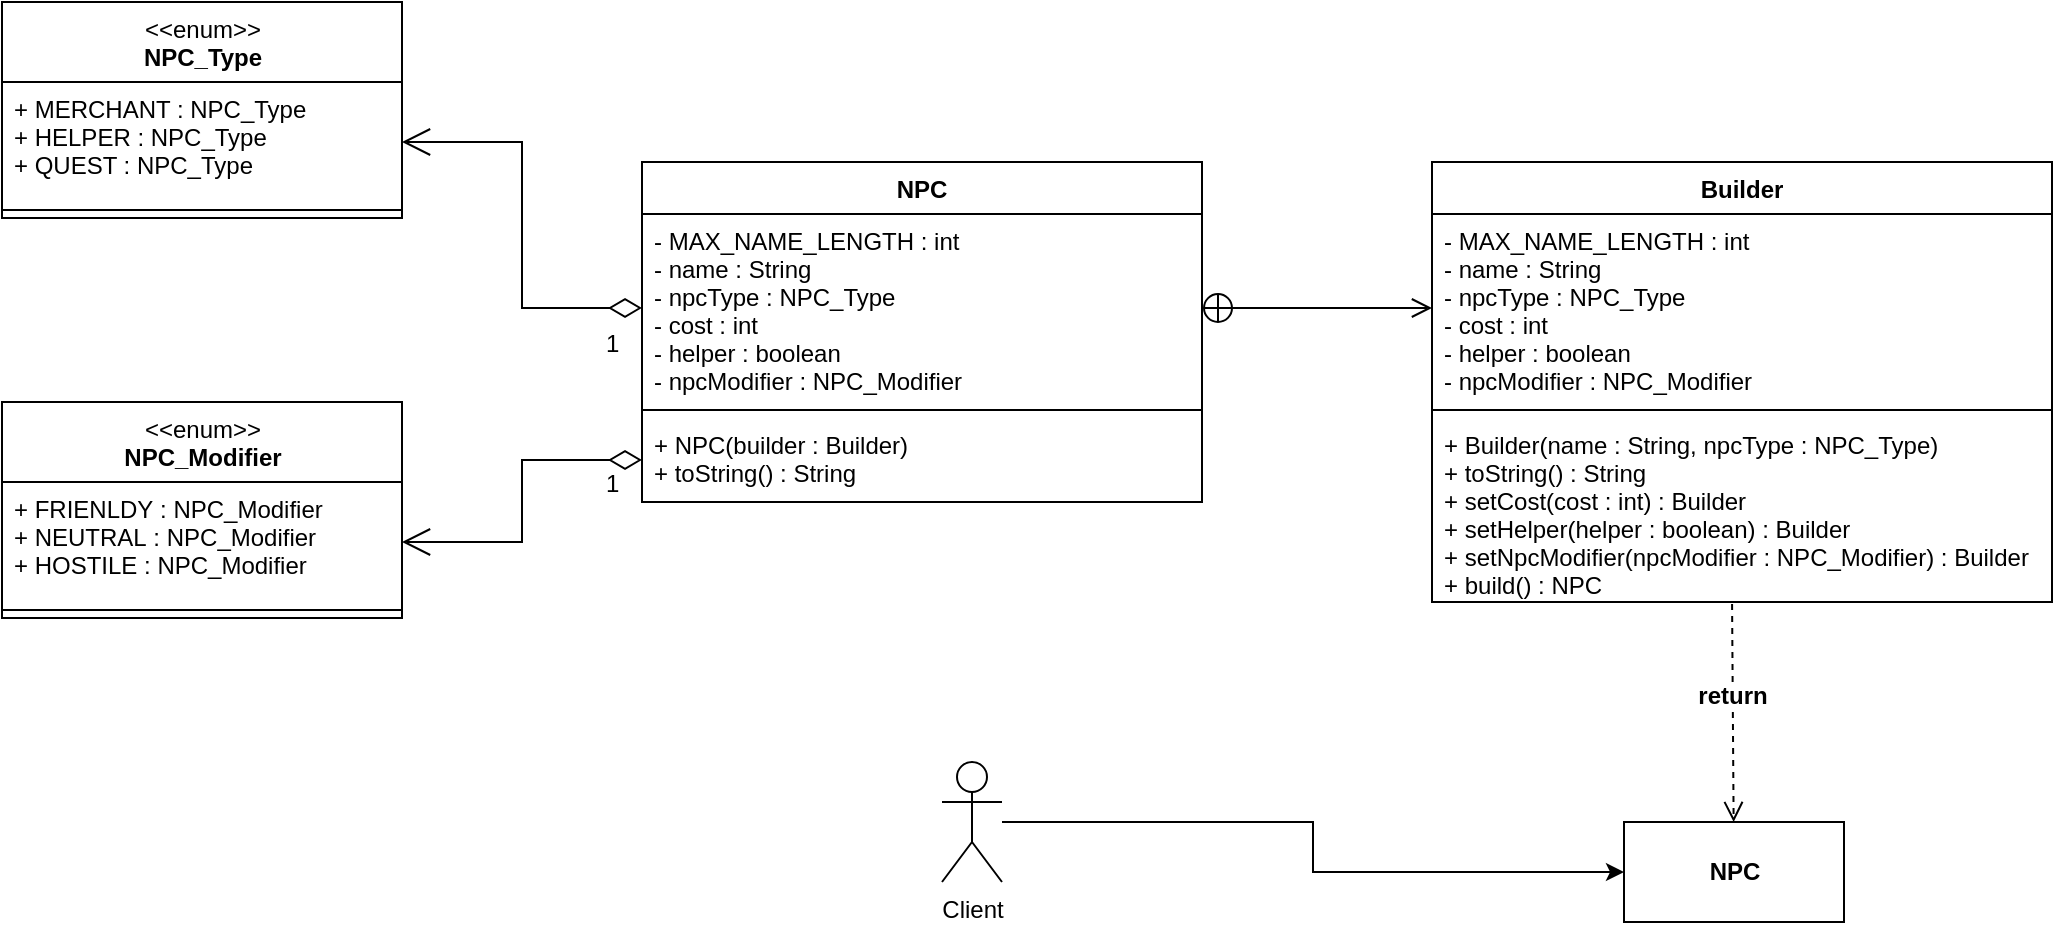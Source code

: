 <mxfile version="20.2.7" type="github">
  <diagram id="C5RBs43oDa-KdzZeNtuy" name="Page-1">
    <mxGraphModel dx="1422" dy="705" grid="1" gridSize="10" guides="1" tooltips="1" connect="1" arrows="1" fold="1" page="1" pageScale="1" pageWidth="1169" pageHeight="1654" math="0" shadow="0">
      <root>
        <mxCell id="WIyWlLk6GJQsqaUBKTNV-0" />
        <mxCell id="WIyWlLk6GJQsqaUBKTNV-1" parent="WIyWlLk6GJQsqaUBKTNV-0" />
        <mxCell id="kcyVbWiBj3wH5_LdSBAH-0" value="NPC" style="swimlane;fontStyle=1;align=center;verticalAlign=top;childLayout=stackLayout;horizontal=1;startSize=26;horizontalStack=0;resizeParent=1;resizeParentMax=0;resizeLast=0;collapsible=1;marginBottom=0;" parent="WIyWlLk6GJQsqaUBKTNV-1" vertex="1">
          <mxGeometry x="360" y="200" width="280" height="170" as="geometry" />
        </mxCell>
        <mxCell id="kcyVbWiBj3wH5_LdSBAH-1" value="- MAX_NAME_LENGTH : int&#xa;- name : String&#xa;- npcType : NPC_Type&#xa;- cost : int&#xa;- helper : boolean&#xa;- npcModifier : NPC_Modifier " style="text;strokeColor=none;fillColor=none;align=left;verticalAlign=top;spacingLeft=4;spacingRight=4;overflow=hidden;rotatable=0;points=[[0,0.5],[1,0.5]];portConstraint=eastwest;" parent="kcyVbWiBj3wH5_LdSBAH-0" vertex="1">
          <mxGeometry y="26" width="280" height="94" as="geometry" />
        </mxCell>
        <mxCell id="kcyVbWiBj3wH5_LdSBAH-2" value="" style="line;strokeWidth=1;fillColor=none;align=left;verticalAlign=middle;spacingTop=-1;spacingLeft=3;spacingRight=3;rotatable=0;labelPosition=right;points=[];portConstraint=eastwest;" parent="kcyVbWiBj3wH5_LdSBAH-0" vertex="1">
          <mxGeometry y="120" width="280" height="8" as="geometry" />
        </mxCell>
        <mxCell id="kcyVbWiBj3wH5_LdSBAH-3" value="+ NPC(builder : Builder)&#xa;+ toString() : String" style="text;strokeColor=none;fillColor=none;align=left;verticalAlign=top;spacingLeft=4;spacingRight=4;overflow=hidden;rotatable=0;points=[[0,0.5],[1,0.5]];portConstraint=eastwest;" parent="kcyVbWiBj3wH5_LdSBAH-0" vertex="1">
          <mxGeometry y="128" width="280" height="42" as="geometry" />
        </mxCell>
        <mxCell id="kcyVbWiBj3wH5_LdSBAH-4" value="Builder" style="swimlane;fontStyle=1;align=center;verticalAlign=top;childLayout=stackLayout;horizontal=1;startSize=26;horizontalStack=0;resizeParent=1;resizeParentMax=0;resizeLast=0;collapsible=1;marginBottom=0;" parent="WIyWlLk6GJQsqaUBKTNV-1" vertex="1">
          <mxGeometry x="755" y="200" width="310" height="220" as="geometry" />
        </mxCell>
        <mxCell id="kcyVbWiBj3wH5_LdSBAH-5" value="- MAX_NAME_LENGTH : int&#xa;- name : String&#xa;- npcType : NPC_Type&#xa;- cost : int&#xa;- helper : boolean&#xa;- npcModifier : NPC_Modifier " style="text;strokeColor=none;fillColor=none;align=left;verticalAlign=top;spacingLeft=4;spacingRight=4;overflow=hidden;rotatable=0;points=[[0,0.5],[1,0.5]];portConstraint=eastwest;" parent="kcyVbWiBj3wH5_LdSBAH-4" vertex="1">
          <mxGeometry y="26" width="310" height="94" as="geometry" />
        </mxCell>
        <mxCell id="kcyVbWiBj3wH5_LdSBAH-6" value="" style="line;strokeWidth=1;fillColor=none;align=left;verticalAlign=middle;spacingTop=-1;spacingLeft=3;spacingRight=3;rotatable=0;labelPosition=right;points=[];portConstraint=eastwest;" parent="kcyVbWiBj3wH5_LdSBAH-4" vertex="1">
          <mxGeometry y="120" width="310" height="8" as="geometry" />
        </mxCell>
        <mxCell id="kcyVbWiBj3wH5_LdSBAH-7" value="+ Builder(name : String, npcType : NPC_Type)&#xa;+ toString() : String&#xa;+ setCost(cost : int) : Builder&#xa;+ setHelper(helper : boolean) : Builder&#xa;+ setNpcModifier(npcModifier : NPC_Modifier) : Builder&#xa;+ build() : NPC" style="text;strokeColor=none;fillColor=none;align=left;verticalAlign=top;spacingLeft=4;spacingRight=4;overflow=hidden;rotatable=0;points=[[0,0.5],[1,0.5]];portConstraint=eastwest;" parent="kcyVbWiBj3wH5_LdSBAH-4" vertex="1">
          <mxGeometry y="128" width="310" height="92" as="geometry" />
        </mxCell>
        <mxCell id="kcyVbWiBj3wH5_LdSBAH-8" value="" style="endArrow=open;startArrow=circlePlus;endFill=0;startFill=0;endSize=8;html=1;rounded=0;exitX=1;exitY=0.5;exitDx=0;exitDy=0;entryX=0;entryY=0.5;entryDx=0;entryDy=0;" parent="WIyWlLk6GJQsqaUBKTNV-1" source="kcyVbWiBj3wH5_LdSBAH-1" target="kcyVbWiBj3wH5_LdSBAH-5" edge="1">
          <mxGeometry width="160" relative="1" as="geometry">
            <mxPoint x="505" y="560" as="sourcePoint" />
            <mxPoint x="665" y="560" as="targetPoint" />
          </mxGeometry>
        </mxCell>
        <mxCell id="kcyVbWiBj3wH5_LdSBAH-11" value="return" style="html=1;verticalAlign=bottom;endArrow=open;dashed=1;endSize=8;rounded=0;exitX=0.484;exitY=1.011;exitDx=0;exitDy=0;exitPerimeter=0;fontSize=12;fontStyle=1" parent="WIyWlLk6GJQsqaUBKTNV-1" source="kcyVbWiBj3wH5_LdSBAH-7" target="kcyVbWiBj3wH5_LdSBAH-12" edge="1">
          <mxGeometry x="0.009" relative="1" as="geometry">
            <mxPoint x="795" y="500" as="sourcePoint" />
            <mxPoint x="905" y="610" as="targetPoint" />
            <Array as="points" />
            <mxPoint as="offset" />
          </mxGeometry>
        </mxCell>
        <mxCell id="kcyVbWiBj3wH5_LdSBAH-12" value="&lt;b&gt;NPC&lt;/b&gt;" style="html=1;fontSize=12;" parent="WIyWlLk6GJQsqaUBKTNV-1" vertex="1">
          <mxGeometry x="851" y="530" width="110" height="50" as="geometry" />
        </mxCell>
        <mxCell id="kcyVbWiBj3wH5_LdSBAH-13" value="&lt;span style=&quot;font-weight: normal;&quot;&gt;&lt;font style=&quot;font-size: 12px;&quot;&gt;&amp;lt;&amp;lt;enum&amp;gt;&amp;gt;&lt;/font&gt;&lt;/span&gt;&lt;br&gt;NPC_Type" style="swimlane;fontStyle=1;align=center;verticalAlign=top;childLayout=stackLayout;horizontal=1;startSize=40;horizontalStack=0;resizeParent=1;resizeParentMax=0;resizeLast=0;collapsible=1;marginBottom=0;html=1;" parent="WIyWlLk6GJQsqaUBKTNV-1" vertex="1">
          <mxGeometry x="40" y="120" width="200" height="108" as="geometry" />
        </mxCell>
        <mxCell id="kcyVbWiBj3wH5_LdSBAH-14" value="+ MERCHANT : NPC_Type&#xa;+ HELPER : NPC_Type&#xa;+ QUEST : NPC_Type" style="text;strokeColor=none;fillColor=none;align=left;verticalAlign=top;spacingLeft=4;spacingRight=4;overflow=hidden;rotatable=0;points=[[0,0.5],[1,0.5]];portConstraint=eastwest;" parent="kcyVbWiBj3wH5_LdSBAH-13" vertex="1">
          <mxGeometry y="40" width="200" height="60" as="geometry" />
        </mxCell>
        <mxCell id="kcyVbWiBj3wH5_LdSBAH-15" value="" style="line;strokeWidth=1;fillColor=none;align=left;verticalAlign=middle;spacingTop=-1;spacingLeft=3;spacingRight=3;rotatable=0;labelPosition=right;points=[];portConstraint=eastwest;" parent="kcyVbWiBj3wH5_LdSBAH-13" vertex="1">
          <mxGeometry y="100" width="200" height="8" as="geometry" />
        </mxCell>
        <mxCell id="kcyVbWiBj3wH5_LdSBAH-17" value="&lt;span style=&quot;font-weight: normal;&quot;&gt;&lt;font style=&quot;font-size: 12px;&quot;&gt;&amp;lt;&amp;lt;enum&amp;gt;&amp;gt;&lt;/font&gt;&lt;/span&gt;&lt;br&gt;NPC_Modifier" style="swimlane;fontStyle=1;align=center;verticalAlign=top;childLayout=stackLayout;horizontal=1;startSize=40;horizontalStack=0;resizeParent=1;resizeParentMax=0;resizeLast=0;collapsible=1;marginBottom=0;html=1;" parent="WIyWlLk6GJQsqaUBKTNV-1" vertex="1">
          <mxGeometry x="40" y="320" width="200" height="108" as="geometry" />
        </mxCell>
        <mxCell id="kcyVbWiBj3wH5_LdSBAH-18" value="+ FRIENLDY : NPC_Modifier&#xa;+ NEUTRAL : NPC_Modifier&#xa;+ HOSTILE : NPC_Modifier" style="text;strokeColor=none;fillColor=none;align=left;verticalAlign=top;spacingLeft=4;spacingRight=4;overflow=hidden;rotatable=0;points=[[0,0.5],[1,0.5]];portConstraint=eastwest;" parent="kcyVbWiBj3wH5_LdSBAH-17" vertex="1">
          <mxGeometry y="40" width="200" height="60" as="geometry" />
        </mxCell>
        <mxCell id="kcyVbWiBj3wH5_LdSBAH-19" value="" style="line;strokeWidth=1;fillColor=none;align=left;verticalAlign=middle;spacingTop=-1;spacingLeft=3;spacingRight=3;rotatable=0;labelPosition=right;points=[];portConstraint=eastwest;" parent="kcyVbWiBj3wH5_LdSBAH-17" vertex="1">
          <mxGeometry y="100" width="200" height="8" as="geometry" />
        </mxCell>
        <mxCell id="kcyVbWiBj3wH5_LdSBAH-20" value="1" style="endArrow=open;html=1;endSize=12;startArrow=diamondThin;startSize=14;startFill=0;edgeStyle=orthogonalEdgeStyle;align=left;verticalAlign=bottom;rounded=0;fontSize=12;exitX=0;exitY=0.5;exitDx=0;exitDy=0;entryX=1;entryY=0.5;entryDx=0;entryDy=0;" parent="WIyWlLk6GJQsqaUBKTNV-1" source="kcyVbWiBj3wH5_LdSBAH-1" target="kcyVbWiBj3wH5_LdSBAH-14" edge="1">
          <mxGeometry x="-0.803" y="27" relative="1" as="geometry">
            <mxPoint x="640" y="480" as="sourcePoint" />
            <mxPoint x="310" y="480" as="targetPoint" />
            <mxPoint as="offset" />
          </mxGeometry>
        </mxCell>
        <mxCell id="kcyVbWiBj3wH5_LdSBAH-21" value="1" style="endArrow=open;html=1;endSize=12;startArrow=diamondThin;startSize=14;startFill=0;edgeStyle=orthogonalEdgeStyle;align=left;verticalAlign=bottom;rounded=0;fontSize=12;exitX=0;exitY=0.5;exitDx=0;exitDy=0;entryX=1;entryY=0.5;entryDx=0;entryDy=0;" parent="WIyWlLk6GJQsqaUBKTNV-1" source="kcyVbWiBj3wH5_LdSBAH-3" target="kcyVbWiBj3wH5_LdSBAH-18" edge="1">
          <mxGeometry x="-0.752" y="21" relative="1" as="geometry">
            <mxPoint x="370" y="283" as="sourcePoint" />
            <mxPoint x="250" y="200" as="targetPoint" />
            <mxPoint as="offset" />
          </mxGeometry>
        </mxCell>
        <mxCell id="TZiWQcPEaI20O53GkbJN-1" style="edgeStyle=orthogonalEdgeStyle;rounded=0;orthogonalLoop=1;jettySize=auto;html=1;entryX=0;entryY=0.5;entryDx=0;entryDy=0;" edge="1" parent="WIyWlLk6GJQsqaUBKTNV-1" source="TZiWQcPEaI20O53GkbJN-0" target="kcyVbWiBj3wH5_LdSBAH-12">
          <mxGeometry relative="1" as="geometry" />
        </mxCell>
        <mxCell id="TZiWQcPEaI20O53GkbJN-0" value="Client" style="shape=umlActor;verticalLabelPosition=bottom;verticalAlign=top;html=1;outlineConnect=0;" vertex="1" parent="WIyWlLk6GJQsqaUBKTNV-1">
          <mxGeometry x="510" y="500" width="30" height="60" as="geometry" />
        </mxCell>
      </root>
    </mxGraphModel>
  </diagram>
</mxfile>
